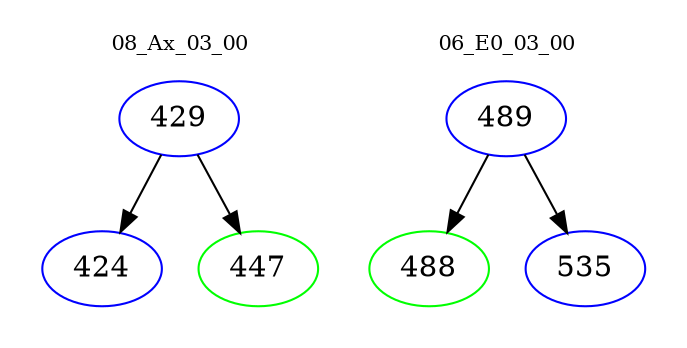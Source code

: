 digraph{
subgraph cluster_0 {
color = white
label = "08_Ax_03_00";
fontsize=10;
T0_429 [label="429", color="blue"]
T0_429 -> T0_424 [color="black"]
T0_424 [label="424", color="blue"]
T0_429 -> T0_447 [color="black"]
T0_447 [label="447", color="green"]
}
subgraph cluster_1 {
color = white
label = "06_E0_03_00";
fontsize=10;
T1_489 [label="489", color="blue"]
T1_489 -> T1_488 [color="black"]
T1_488 [label="488", color="green"]
T1_489 -> T1_535 [color="black"]
T1_535 [label="535", color="blue"]
}
}
